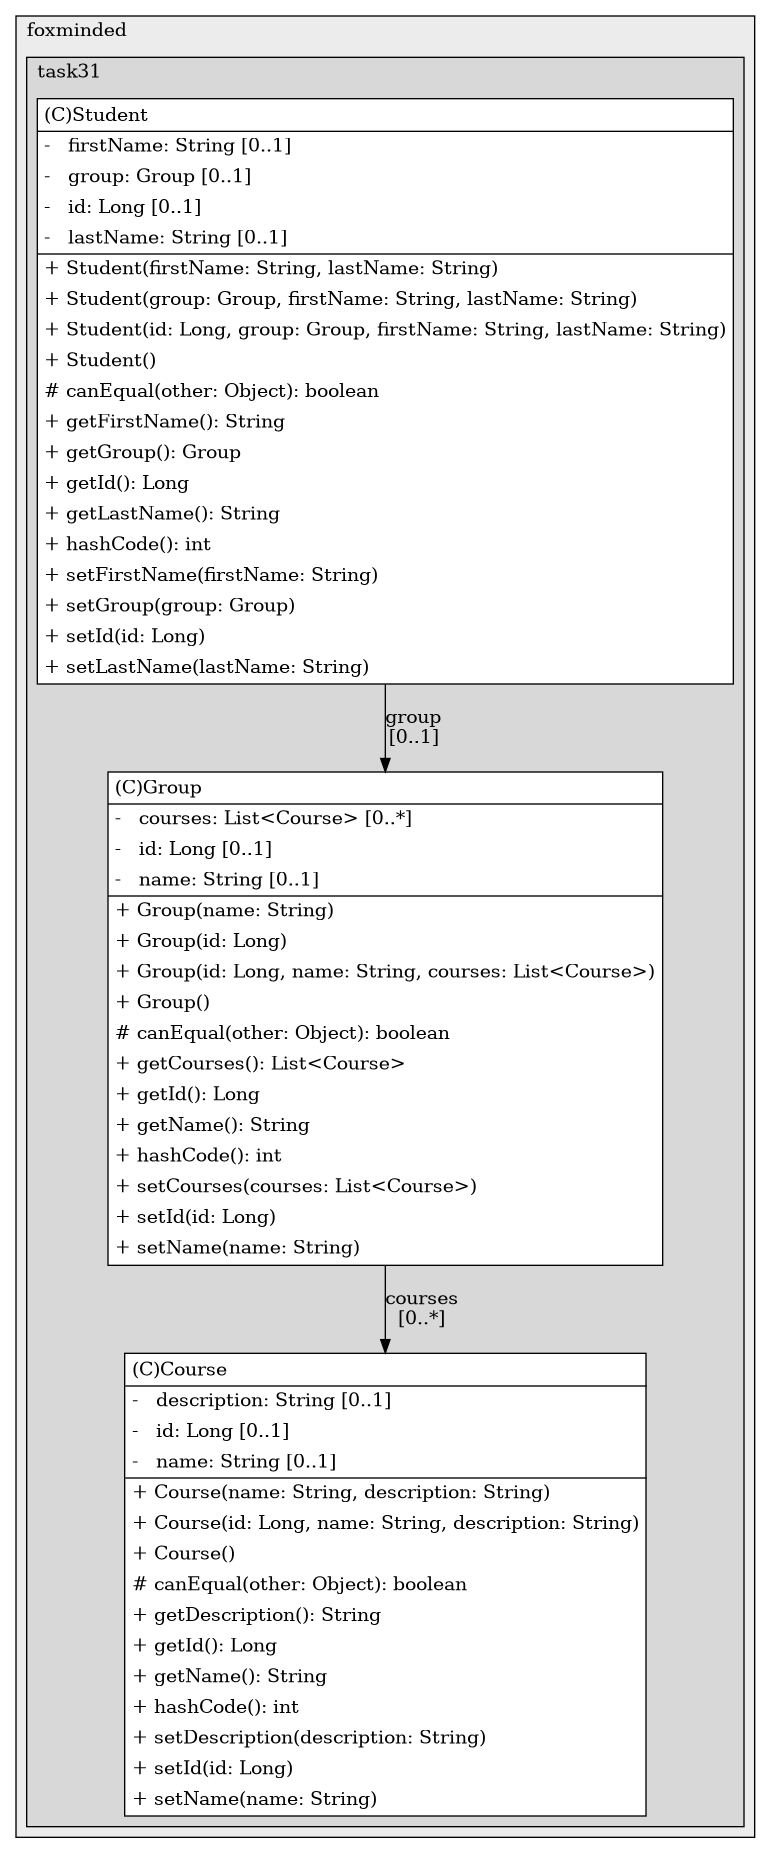 @startuml

/' diagram meta data start
config=StructureConfiguration;
{
  "projectClassification": {
    "searchMode": "OpenProject", // OpenProject, AllProjects
    "includedProjects": "",
    "pathEndKeywords": "*.impl",
    "isClientPath": "",
    "isClientName": "",
    "isTestPath": "",
    "isTestName": "",
    "isMappingPath": "",
    "isMappingName": "",
    "isDataAccessPath": "",
    "isDataAccessName": "",
    "isDataStructurePath": "",
    "isDataStructureName": "",
    "isInterfaceStructuresPath": "",
    "isInterfaceStructuresName": "",
    "isEntryPointPath": "",
    "isEntryPointName": "",
    "treatFinalFieldsAsMandatory": false
  },
  "graphRestriction": {
    "classPackageExcludeFilter": "",
    "classPackageIncludeFilter": "",
    "classNameExcludeFilter": "",
    "classNameIncludeFilter": "",
    "methodNameExcludeFilter": "",
    "methodNameIncludeFilter": "",
    "removeByInheritance": "", // inheritance/annotation based filtering is done in a second step
    "removeByAnnotation": "",
    "removeByClassPackage": "", // cleanup the graph after inheritance/annotation based filtering is done
    "removeByClassName": "",
    "cutMappings": false,
    "cutEnum": false,
    "cutTests": true,
    "cutClient": false,
    "cutDataAccess": false,
    "cutInterfaceStructures": true,
    "cutDataStructures": false,
    "cutGetterAndSetter": false,
    "cutConstructors": false
  },
  "graphTraversal": {
    "forwardDepth": 6,
    "backwardDepth": 6,
    "classPackageExcludeFilter": "",
    "classPackageIncludeFilter": "",
    "classNameExcludeFilter": "",
    "classNameIncludeFilter": "",
    "methodNameExcludeFilter": "",
    "methodNameIncludeFilter": "",
    "hideMappings": false,
    "hideDataStructures": false,
    "hidePrivateMethods": true,
    "hideInterfaceCalls": true, // indirection: implementation -> interface (is hidden) -> implementation
    "onlyShowApplicationEntryPoints": false, // root node is included
    "useMethodCallsForStructureDiagram": "ForwardOnly" // ForwardOnly, BothDirections, No
  },
  "details": {
    "aggregation": "GroupByClass", // ByClass, GroupByClass, None
    "showClassGenericTypes": true,
    "showMethods": true,
    "showMethodParameterNames": true,
    "showMethodParameterTypes": true,
    "showMethodReturnType": true,
    "showPackageLevels": 2,
    "showDetailedClassStructure": true
  },
  "rootClass": "ua.foxminded.task31.entity.Student",
  "extensionCallbackMethod": "" // qualified.class.name#methodName - signature: public static String method(String)
}
diagram meta data end '/



digraph g {
    rankdir="TB"
    splines=polyline
    

'nodes 
subgraph cluster_1446127104 { 
   	label=foxminded
	labeljust=l
	fillcolor="#ececec"
	style=filled
   
   subgraph cluster_849771089 { 
   	label=task31
	labeljust=l
	fillcolor="#d8d8d8"
	style=filled
   
   Course1059051710[
	label=<<TABLE BORDER="1" CELLBORDER="0" CELLPADDING="4" CELLSPACING="0">
<TR><TD ALIGN="LEFT" >(C)Course</TD></TR>
<HR/>
<TR><TD ALIGN="LEFT" >-   description: String [0..1]</TD></TR>
<TR><TD ALIGN="LEFT" >-   id: Long [0..1]</TD></TR>
<TR><TD ALIGN="LEFT" >-   name: String [0..1]</TD></TR>
<HR/>
<TR><TD ALIGN="LEFT" >+ Course(name: String, description: String)</TD></TR>
<TR><TD ALIGN="LEFT" >+ Course(id: Long, name: String, description: String)</TD></TR>
<TR><TD ALIGN="LEFT" >+ Course()</TD></TR>
<TR><TD ALIGN="LEFT" ># canEqual(other: Object): boolean</TD></TR>
<TR><TD ALIGN="LEFT" >+ getDescription(): String</TD></TR>
<TR><TD ALIGN="LEFT" >+ getId(): Long</TD></TR>
<TR><TD ALIGN="LEFT" >+ getName(): String</TD></TR>
<TR><TD ALIGN="LEFT" >+ hashCode(): int</TD></TR>
<TR><TD ALIGN="LEFT" >+ setDescription(description: String)</TD></TR>
<TR><TD ALIGN="LEFT" >+ setId(id: Long)</TD></TR>
<TR><TD ALIGN="LEFT" >+ setName(name: String)</TD></TR>
</TABLE>>
	style=filled
	margin=0
	shape=plaintext
	fillcolor="#FFFFFF"
];

Group1059051710[
	label=<<TABLE BORDER="1" CELLBORDER="0" CELLPADDING="4" CELLSPACING="0">
<TR><TD ALIGN="LEFT" >(C)Group</TD></TR>
<HR/>
<TR><TD ALIGN="LEFT" >-   courses: List&lt;Course&gt; [0..*]</TD></TR>
<TR><TD ALIGN="LEFT" >-   id: Long [0..1]</TD></TR>
<TR><TD ALIGN="LEFT" >-   name: String [0..1]</TD></TR>
<HR/>
<TR><TD ALIGN="LEFT" >+ Group(name: String)</TD></TR>
<TR><TD ALIGN="LEFT" >+ Group(id: Long)</TD></TR>
<TR><TD ALIGN="LEFT" >+ Group(id: Long, name: String, courses: List&lt;Course&gt;)</TD></TR>
<TR><TD ALIGN="LEFT" >+ Group()</TD></TR>
<TR><TD ALIGN="LEFT" ># canEqual(other: Object): boolean</TD></TR>
<TR><TD ALIGN="LEFT" >+ getCourses(): List&lt;Course&gt;</TD></TR>
<TR><TD ALIGN="LEFT" >+ getId(): Long</TD></TR>
<TR><TD ALIGN="LEFT" >+ getName(): String</TD></TR>
<TR><TD ALIGN="LEFT" >+ hashCode(): int</TD></TR>
<TR><TD ALIGN="LEFT" >+ setCourses(courses: List&lt;Course&gt;)</TD></TR>
<TR><TD ALIGN="LEFT" >+ setId(id: Long)</TD></TR>
<TR><TD ALIGN="LEFT" >+ setName(name: String)</TD></TR>
</TABLE>>
	style=filled
	margin=0
	shape=plaintext
	fillcolor="#FFFFFF"
];

Student1059051710[
	label=<<TABLE BORDER="1" CELLBORDER="0" CELLPADDING="4" CELLSPACING="0">
<TR><TD ALIGN="LEFT" >(C)Student</TD></TR>
<HR/>
<TR><TD ALIGN="LEFT" >-   firstName: String [0..1]</TD></TR>
<TR><TD ALIGN="LEFT" >-   group: Group [0..1]</TD></TR>
<TR><TD ALIGN="LEFT" >-   id: Long [0..1]</TD></TR>
<TR><TD ALIGN="LEFT" >-   lastName: String [0..1]</TD></TR>
<HR/>
<TR><TD ALIGN="LEFT" >+ Student(firstName: String, lastName: String)</TD></TR>
<TR><TD ALIGN="LEFT" >+ Student(group: Group, firstName: String, lastName: String)</TD></TR>
<TR><TD ALIGN="LEFT" >+ Student(id: Long, group: Group, firstName: String, lastName: String)</TD></TR>
<TR><TD ALIGN="LEFT" >+ Student()</TD></TR>
<TR><TD ALIGN="LEFT" ># canEqual(other: Object): boolean</TD></TR>
<TR><TD ALIGN="LEFT" >+ getFirstName(): String</TD></TR>
<TR><TD ALIGN="LEFT" >+ getGroup(): Group</TD></TR>
<TR><TD ALIGN="LEFT" >+ getId(): Long</TD></TR>
<TR><TD ALIGN="LEFT" >+ getLastName(): String</TD></TR>
<TR><TD ALIGN="LEFT" >+ hashCode(): int</TD></TR>
<TR><TD ALIGN="LEFT" >+ setFirstName(firstName: String)</TD></TR>
<TR><TD ALIGN="LEFT" >+ setGroup(group: Group)</TD></TR>
<TR><TD ALIGN="LEFT" >+ setId(id: Long)</TD></TR>
<TR><TD ALIGN="LEFT" >+ setLastName(lastName: String)</TD></TR>
</TABLE>>
	style=filled
	margin=0
	shape=plaintext
	fillcolor="#FFFFFF"
];
} 
} 

'edges    
Group1059051710 -> Course1059051710[label="courses
[0..*]"];
Student1059051710 -> Group1059051710[label="group
[0..1]"];
    
}
@enduml